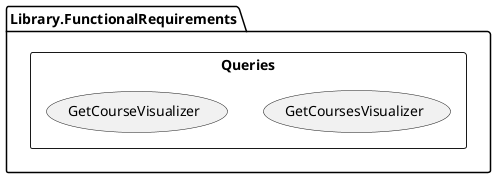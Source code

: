 @startuml

package [Library.FunctionalRequirements] {
    rectangle Queries {
        usecase GetCoursesVisualizer
        usecase GetCourseVisualizer
    }
}

@enduml
